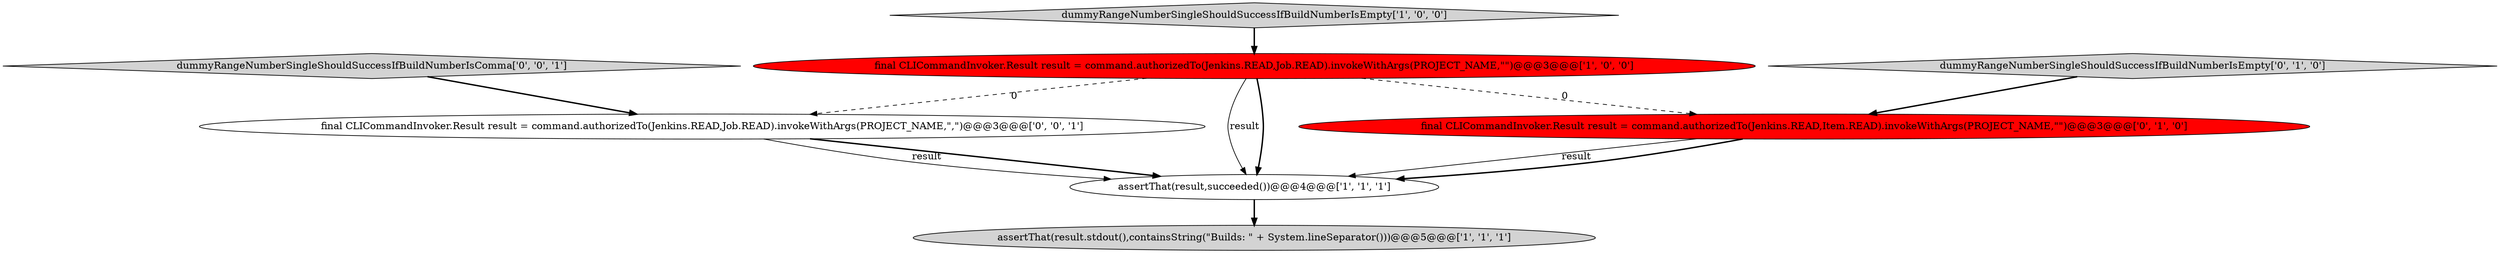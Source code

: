 digraph {
1 [style = filled, label = "assertThat(result,succeeded())@@@4@@@['1', '1', '1']", fillcolor = white, shape = ellipse image = "AAA0AAABBB1BBB"];
5 [style = filled, label = "dummyRangeNumberSingleShouldSuccessIfBuildNumberIsEmpty['0', '1', '0']", fillcolor = lightgray, shape = diamond image = "AAA0AAABBB2BBB"];
7 [style = filled, label = "dummyRangeNumberSingleShouldSuccessIfBuildNumberIsComma['0', '0', '1']", fillcolor = lightgray, shape = diamond image = "AAA0AAABBB3BBB"];
6 [style = filled, label = "final CLICommandInvoker.Result result = command.authorizedTo(Jenkins.READ,Job.READ).invokeWithArgs(PROJECT_NAME,\",\")@@@3@@@['0', '0', '1']", fillcolor = white, shape = ellipse image = "AAA0AAABBB3BBB"];
4 [style = filled, label = "final CLICommandInvoker.Result result = command.authorizedTo(Jenkins.READ,Item.READ).invokeWithArgs(PROJECT_NAME,\"\")@@@3@@@['0', '1', '0']", fillcolor = red, shape = ellipse image = "AAA1AAABBB2BBB"];
2 [style = filled, label = "assertThat(result.stdout(),containsString(\"Builds: \" + System.lineSeparator()))@@@5@@@['1', '1', '1']", fillcolor = lightgray, shape = ellipse image = "AAA0AAABBB1BBB"];
0 [style = filled, label = "final CLICommandInvoker.Result result = command.authorizedTo(Jenkins.READ,Job.READ).invokeWithArgs(PROJECT_NAME,\"\")@@@3@@@['1', '0', '0']", fillcolor = red, shape = ellipse image = "AAA1AAABBB1BBB"];
3 [style = filled, label = "dummyRangeNumberSingleShouldSuccessIfBuildNumberIsEmpty['1', '0', '0']", fillcolor = lightgray, shape = diamond image = "AAA0AAABBB1BBB"];
4->1 [style = solid, label="result"];
6->1 [style = bold, label=""];
1->2 [style = bold, label=""];
4->1 [style = bold, label=""];
5->4 [style = bold, label=""];
0->4 [style = dashed, label="0"];
0->6 [style = dashed, label="0"];
0->1 [style = bold, label=""];
3->0 [style = bold, label=""];
7->6 [style = bold, label=""];
6->1 [style = solid, label="result"];
0->1 [style = solid, label="result"];
}
